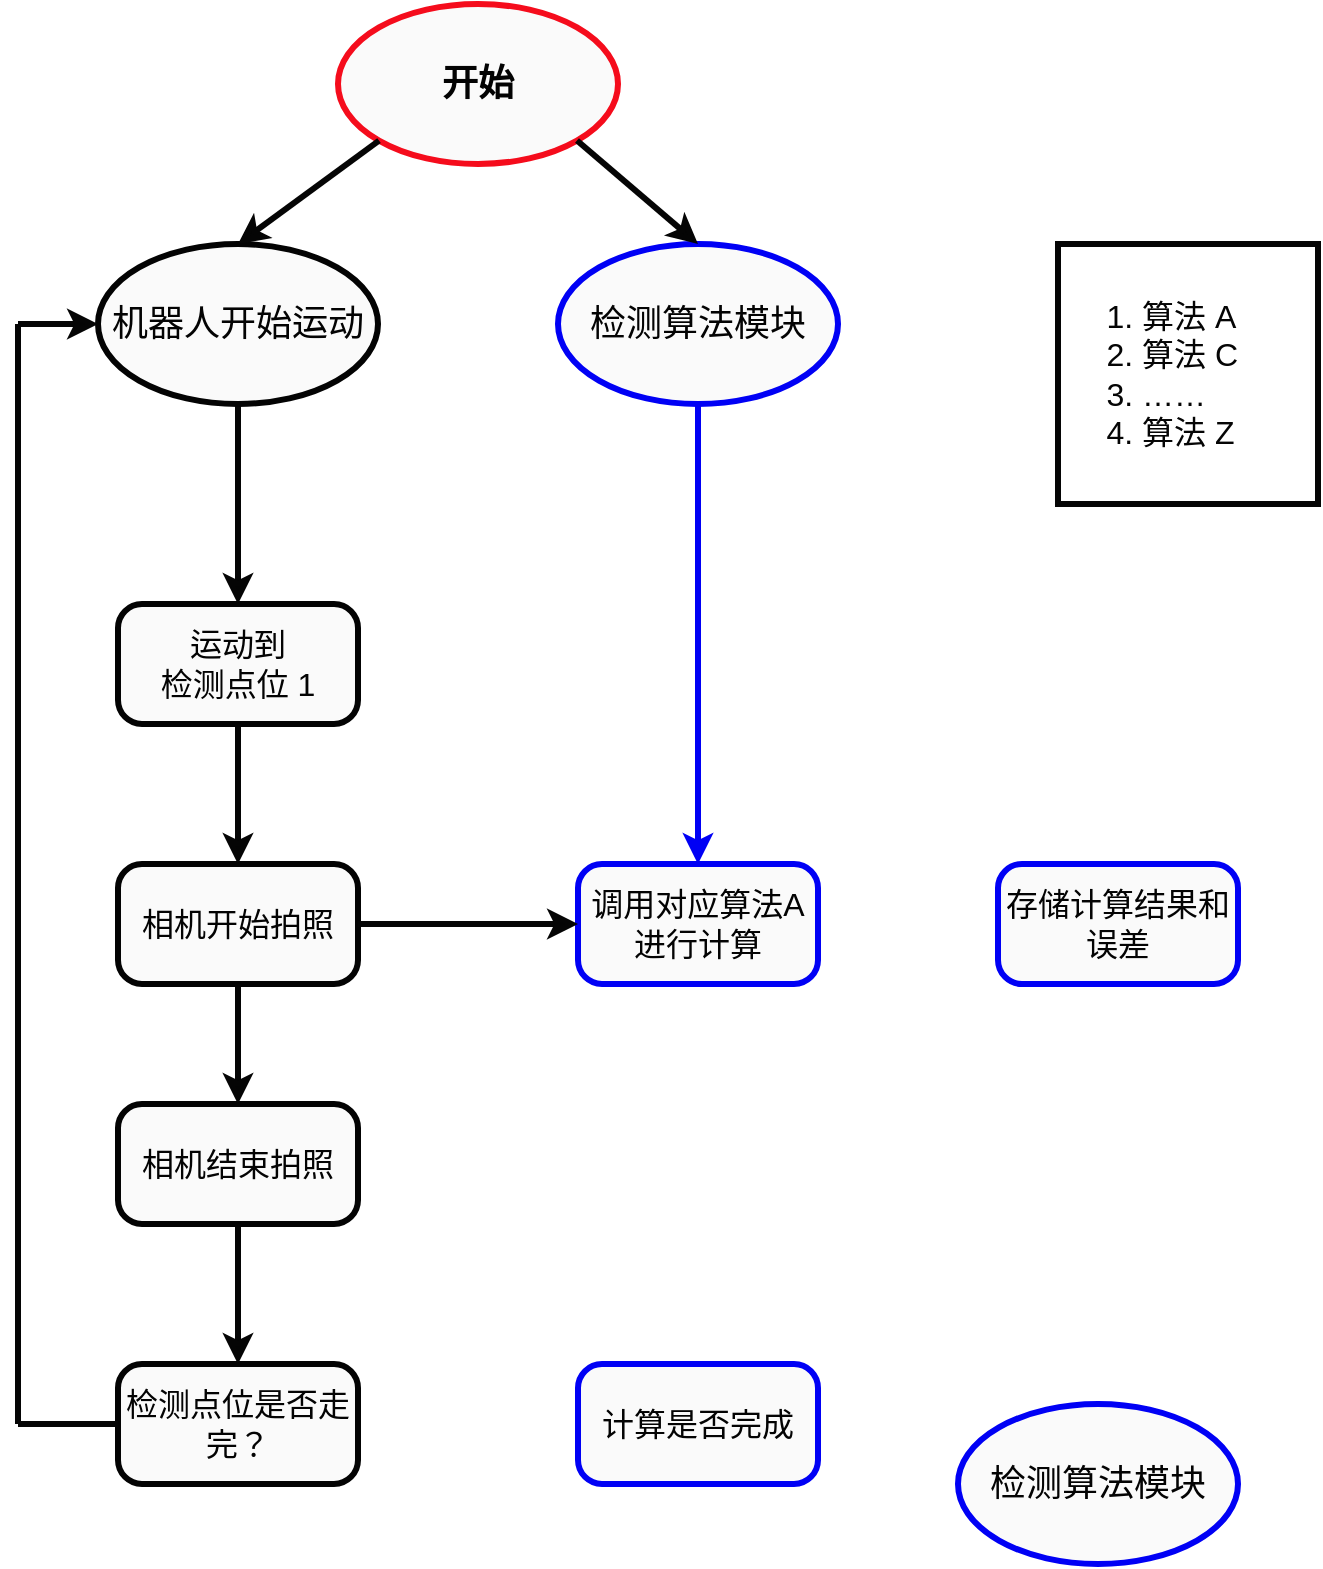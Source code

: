 <mxfile>
    <diagram id="0ZwW-vUITOqkvyoN0IJ5" name="Page-1">
        <mxGraphModel dx="1074" dy="1959" grid="1" gridSize="10" guides="1" tooltips="1" connect="1" arrows="1" fold="1" page="1" pageScale="1" pageWidth="827" pageHeight="1169" background="#ffffff" math="0" shadow="0">
            <root>
                <mxCell id="0"/>
                <mxCell id="1" parent="0"/>
                <mxCell id="4" style="edgeStyle=none;html=1;entryX=0.5;entryY=0;entryDx=0;entryDy=0;fontSize=18;strokeColor=#050505;strokeWidth=3;" parent="1" source="2" target="3" edge="1">
                    <mxGeometry relative="1" as="geometry"/>
                </mxCell>
                <mxCell id="2" value="&lt;span style=&quot;font-size: 18px&quot;&gt;机器人开始运动&lt;/span&gt;" style="ellipse;whiteSpace=wrap;html=1;fillColor=#FAFAFA;fontColor=#030303;strokeWidth=3;strokeColor=#030303;" parent="1" vertex="1">
                    <mxGeometry x="90" y="80" width="140" height="80" as="geometry"/>
                </mxCell>
                <mxCell id="3" value="&lt;font style=&quot;font-size: 16px&quot;&gt;运动到&lt;br&gt;检测点位 1&lt;/font&gt;" style="rounded=1;whiteSpace=wrap;html=1;fontSize=12;arcSize=20;fillColor=#FAFAFA;strokeColor=#030303;fontColor=#030303;strokeWidth=3;" parent="1" vertex="1">
                    <mxGeometry x="100" y="260" width="120" height="60" as="geometry"/>
                </mxCell>
                <mxCell id="5" value="&lt;span style=&quot;font-size: 16px&quot;&gt;相机开始拍照&lt;/span&gt;" style="rounded=1;whiteSpace=wrap;html=1;fontSize=12;arcSize=20;fillColor=#FAFAFA;strokeColor=#030303;fontColor=#030303;strokeWidth=3;" parent="1" vertex="1">
                    <mxGeometry x="100" y="390" width="120" height="60" as="geometry"/>
                </mxCell>
                <mxCell id="6" value="&lt;span style=&quot;font-size: 18px&quot;&gt;检测算法模块&lt;/span&gt;" style="ellipse;whiteSpace=wrap;html=1;fillColor=#FAFAFA;fontColor=#030303;strokeWidth=3;strokeColor=#0000F5;" parent="1" vertex="1">
                    <mxGeometry x="320" y="80" width="140" height="80" as="geometry"/>
                </mxCell>
                <mxCell id="8" value="&lt;font style=&quot;font-size: 16px&quot;&gt;调用对应算法A进行计算&lt;/font&gt;" style="rounded=1;whiteSpace=wrap;html=1;fontSize=12;arcSize=20;fillColor=#FAFAFA;strokeColor=#0000F5;fontColor=#030303;strokeWidth=3;" parent="1" vertex="1">
                    <mxGeometry x="330" y="390" width="120" height="60" as="geometry"/>
                </mxCell>
                <mxCell id="9" style="edgeStyle=none;html=1;entryX=0.5;entryY=0;entryDx=0;entryDy=0;fontSize=18;strokeColor=#050505;strokeWidth=3;exitX=0.5;exitY=1;exitDx=0;exitDy=0;" parent="1" source="3" target="5" edge="1">
                    <mxGeometry relative="1" as="geometry">
                        <mxPoint x="210" y="300" as="sourcePoint"/>
                        <mxPoint x="210" y="400" as="targetPoint"/>
                    </mxGeometry>
                </mxCell>
                <mxCell id="10" style="edgeStyle=none;html=1;entryX=0.5;entryY=0;entryDx=0;entryDy=0;fontSize=18;strokeColor=#0000F5;strokeWidth=3;exitX=0.5;exitY=1;exitDx=0;exitDy=0;exitPerimeter=0;" parent="1" source="6" target="8" edge="1">
                    <mxGeometry relative="1" as="geometry">
                        <mxPoint x="390" y="170" as="sourcePoint"/>
                        <mxPoint x="310" y="300" as="targetPoint"/>
                    </mxGeometry>
                </mxCell>
                <mxCell id="11" style="edgeStyle=none;html=1;entryX=0;entryY=0.5;entryDx=0;entryDy=0;fontSize=18;strokeColor=#050505;strokeWidth=3;exitX=1;exitY=0.5;exitDx=0;exitDy=0;" parent="1" source="5" target="8" edge="1">
                    <mxGeometry relative="1" as="geometry">
                        <mxPoint x="300" y="250" as="sourcePoint"/>
                        <mxPoint x="300" y="350" as="targetPoint"/>
                    </mxGeometry>
                </mxCell>
                <mxCell id="29" value="&lt;ol style=&quot;font-size: 16px&quot;&gt;&lt;li&gt;&lt;font style=&quot;font-size: 16px&quot;&gt;算法 A&lt;/font&gt;&lt;/li&gt;&lt;li&gt;算法 C&lt;/li&gt;&lt;li&gt;……&lt;/li&gt;&lt;li&gt;算法 Z&lt;/li&gt;&lt;/ol&gt;" style="text;strokeColor=#050505;fillColor=none;html=1;whiteSpace=wrap;verticalAlign=middle;overflow=hidden;strokeWidth=3;fontColor=#050505;" vertex="1" parent="1">
                    <mxGeometry x="570" y="80" width="130" height="130" as="geometry"/>
                </mxCell>
                <mxCell id="30" value="&lt;span style=&quot;font-size: 18px&quot;&gt;检测算法模块&lt;/span&gt;" style="ellipse;whiteSpace=wrap;html=1;fillColor=#FAFAFA;fontColor=#030303;strokeWidth=3;strokeColor=#0000F5;" vertex="1" parent="1">
                    <mxGeometry x="520" y="660" width="140" height="80" as="geometry"/>
                </mxCell>
                <mxCell id="31" value="&lt;font style=&quot;font-size: 16px&quot;&gt;存储计算结果和误差&lt;/font&gt;" style="rounded=1;whiteSpace=wrap;html=1;fontSize=12;arcSize=20;fillColor=#FAFAFA;strokeColor=#0000F5;fontColor=#030303;strokeWidth=3;" vertex="1" parent="1">
                    <mxGeometry x="540" y="390" width="120" height="60" as="geometry"/>
                </mxCell>
                <mxCell id="32" value="&lt;span style=&quot;font-size: 16px&quot;&gt;相机结束拍照&lt;/span&gt;&lt;span style=&quot;color: rgba(0 , 0 , 0 , 0) ; font-family: monospace ; font-size: 0px&quot;&gt;%3CmxGraphModel%3E%3Croot%3E%3CmxCell%20id%3D%220%22%2F%3E%3CmxCell%20id%3D%221%22%20parent%3D%220%22%2F%3E%3CmxCell%20id%3D%222%22%20value%3D%22%26lt%3Bspan%20style%3D%26quot%3Bfont-size%3A%2016px%26quot%3B%26gt%3B%E7%9B%B8%E6%9C%BA%E5%BC%80%E5%A7%8B%E6%8B%8D%E7%85%A7%26lt%3B%2Fspan%26gt%3B%22%20style%3D%22rounded%3D1%3BwhiteSpace%3Dwrap%3Bhtml%3D1%3BfontSize%3D12%3BarcSize%3D20%3BfillColor%3D%23FAFAFA%3BstrokeColor%3D%23030303%3BfontColor%3D%23030303%3BstrokeWidth%3D3%3B%22%20vertex%3D%221%22%20parent%3D%221%22%3E%3CmxGeometry%20x%3D%22100%22%20y%3D%22390%22%20width%3D%22120%22%20height%3D%2260%22%20as%3D%22geometry%22%2F%3E%3C%2FmxCell%3E%3C%2Froot%3E%3C%2FmxGraphModel%3E&lt;/span&gt;" style="rounded=1;whiteSpace=wrap;html=1;fontSize=12;arcSize=20;fillColor=#FAFAFA;strokeColor=#030303;fontColor=#030303;strokeWidth=3;" vertex="1" parent="1">
                    <mxGeometry x="100" y="510" width="120" height="60" as="geometry"/>
                </mxCell>
                <mxCell id="33" value="&lt;span style=&quot;font-size: 16px&quot;&gt;检测点位是否走完？&lt;/span&gt;" style="rounded=1;whiteSpace=wrap;html=1;fontSize=12;arcSize=20;fillColor=#FAFAFA;strokeColor=#030303;fontColor=#030303;strokeWidth=3;" vertex="1" parent="1">
                    <mxGeometry x="100" y="640" width="120" height="60" as="geometry"/>
                </mxCell>
                <mxCell id="34" value="&lt;span style=&quot;font-size: 18px&quot;&gt;&lt;b&gt;开始&lt;/b&gt;&lt;/span&gt;" style="ellipse;whiteSpace=wrap;html=1;fillColor=#FAFAFA;fontColor=#030303;strokeWidth=3;strokeColor=#F50C1C;" vertex="1" parent="1">
                    <mxGeometry x="210" y="-40" width="140" height="80" as="geometry"/>
                </mxCell>
                <mxCell id="35" style="edgeStyle=none;html=1;entryX=0.5;entryY=0;entryDx=0;entryDy=0;fontSize=18;strokeColor=#050505;strokeWidth=3;exitX=0;exitY=1;exitDx=0;exitDy=0;" edge="1" parent="1" source="34" target="2">
                    <mxGeometry relative="1" as="geometry">
                        <mxPoint x="300" y="150" as="sourcePoint"/>
                        <mxPoint x="300" y="250" as="targetPoint"/>
                    </mxGeometry>
                </mxCell>
                <mxCell id="36" style="edgeStyle=none;html=1;entryX=0.5;entryY=0;entryDx=0;entryDy=0;fontSize=18;strokeColor=#050505;strokeWidth=3;exitX=1;exitY=1;exitDx=0;exitDy=0;" edge="1" parent="1" source="34" target="6">
                    <mxGeometry relative="1" as="geometry">
                        <mxPoint x="240.503" y="38.284" as="sourcePoint"/>
                        <mxPoint x="170" y="90" as="targetPoint"/>
                    </mxGeometry>
                </mxCell>
                <mxCell id="37" style="edgeStyle=none;html=1;entryX=0.5;entryY=0;entryDx=0;entryDy=0;fontSize=18;strokeColor=#050505;strokeWidth=3;exitX=0.5;exitY=1;exitDx=0;exitDy=0;" edge="1" parent="1" source="5" target="32">
                    <mxGeometry relative="1" as="geometry">
                        <mxPoint x="260" y="340" as="sourcePoint"/>
                        <mxPoint x="260" y="410" as="targetPoint"/>
                    </mxGeometry>
                </mxCell>
                <mxCell id="38" style="edgeStyle=none;html=1;fontSize=18;strokeColor=#050505;strokeWidth=3;exitX=0;exitY=0.5;exitDx=0;exitDy=0;endArrow=none;endFill=0;" edge="1" parent="1" source="33">
                    <mxGeometry relative="1" as="geometry">
                        <mxPoint x="170" y="460" as="sourcePoint"/>
                        <mxPoint x="50" y="670" as="targetPoint"/>
                    </mxGeometry>
                </mxCell>
                <mxCell id="39" style="edgeStyle=none;html=1;fontSize=18;strokeColor=#050505;strokeWidth=3;endArrow=none;endFill=0;" edge="1" parent="1">
                    <mxGeometry relative="1" as="geometry">
                        <mxPoint x="50" y="670" as="sourcePoint"/>
                        <mxPoint x="50" y="120" as="targetPoint"/>
                    </mxGeometry>
                </mxCell>
                <mxCell id="40" style="edgeStyle=none;html=1;fontSize=18;strokeColor=#050505;strokeWidth=3;entryX=0;entryY=0.5;entryDx=0;entryDy=0;" edge="1" parent="1" target="2">
                    <mxGeometry relative="1" as="geometry">
                        <mxPoint x="50" y="120" as="sourcePoint"/>
                        <mxPoint x="170" y="270" as="targetPoint"/>
                    </mxGeometry>
                </mxCell>
                <mxCell id="41" style="edgeStyle=none;html=1;entryX=0.5;entryY=0;entryDx=0;entryDy=0;fontSize=18;strokeColor=#050505;strokeWidth=3;exitX=0.5;exitY=1;exitDx=0;exitDy=0;" edge="1" parent="1" source="32" target="33">
                    <mxGeometry relative="1" as="geometry">
                        <mxPoint x="219" y="580" as="sourcePoint"/>
                        <mxPoint x="219" y="640" as="targetPoint"/>
                    </mxGeometry>
                </mxCell>
                <mxCell id="42" value="&lt;span style=&quot;font-size: 16px&quot;&gt;计算是否完成&lt;/span&gt;" style="rounded=1;whiteSpace=wrap;html=1;fontSize=12;arcSize=20;fillColor=#FAFAFA;strokeColor=#0000F5;fontColor=#030303;strokeWidth=3;" vertex="1" parent="1">
                    <mxGeometry x="330" y="640" width="120" height="60" as="geometry"/>
                </mxCell>
            </root>
        </mxGraphModel>
    </diagram>
</mxfile>